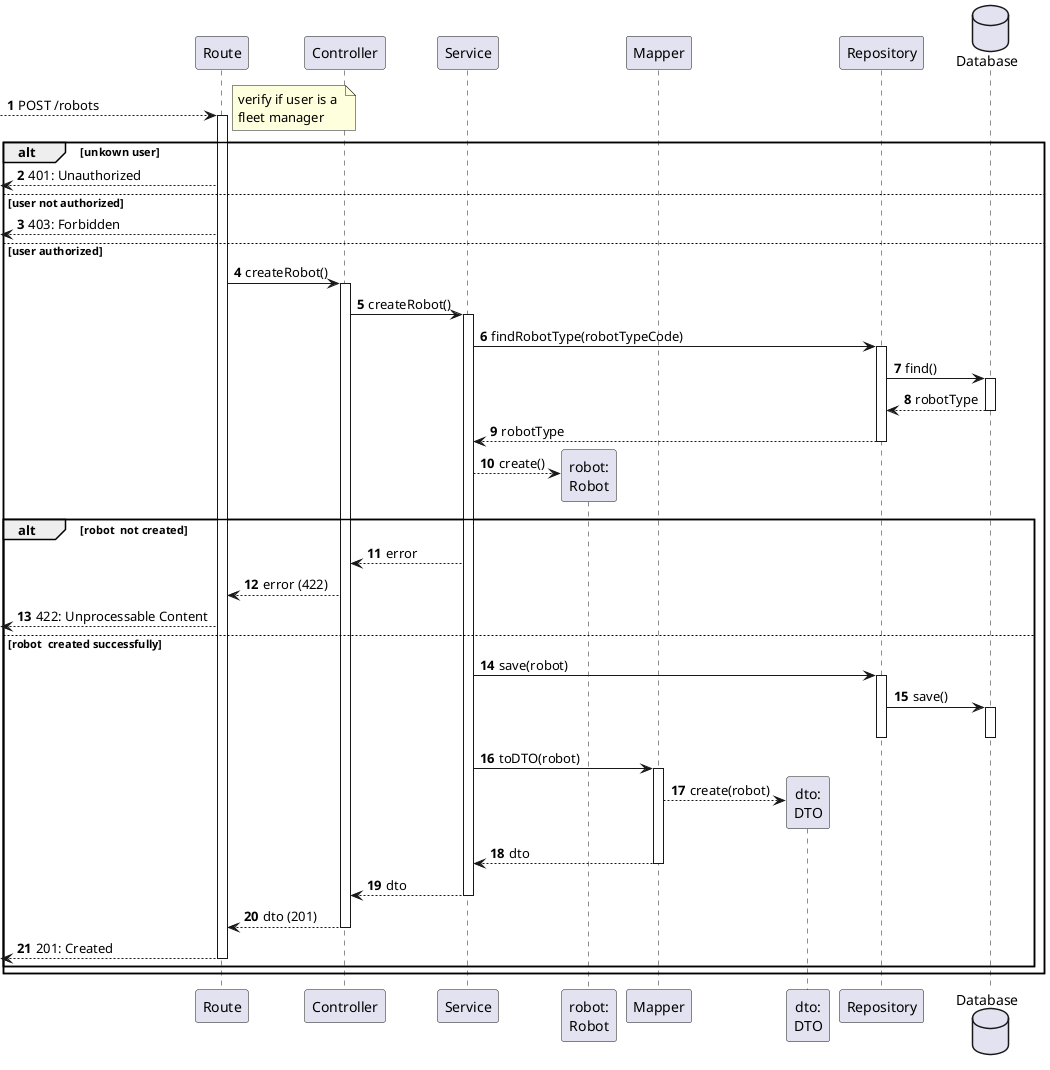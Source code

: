 @startuml
autonumber

participant "Route" as r
participant "Controller" as ctrl
participant "Service" as svc

participant "robot:\nRobot" as b
participant "Mapper" as map
participant "dto:\nDTO" as dto
participant "Repository" as repo

database "Database" as db

[--> r : POST /robots
activate r
    note right : verify if user is a \nfleet manager
    alt unkown user
        [<-- r : 401: Unauthorized
    else user not authorized
        [<-- r : 403: Forbidden
    else user authorized

    r -> ctrl : createRobot()
    activate ctrl
        ctrl -> svc : createRobot()
        activate svc
            svc -> repo : findRobotType(robotTypeCode)
            activate repo
                repo -> db : find()
                activate db
                    db --> repo : robotType
                deactivate db
                repo --> svc : robotType
            deactivate repo

            svc --> b ** : create()
            ' activate b
            ' deactivate b

            alt robot  not created
                svc --> ctrl : error
                ctrl --> r : error (422)
                [<-- r : 422: Unprocessable Content
            else robot  created successfully
            svc -> repo : save(robot)
            activate repo
                repo -> db : save()
                activate db
                deactivate db
            deactivate repo

            svc -> map : toDTO(robot)
            activate map
                map --> dto **: create(robot)

                ' activate dto
                ' deactivate dto

                map --> svc : dto
            deactivate map

            svc --> ctrl : dto
        deactivate svc

        ctrl --> r : dto (201)
    deactivate ctrl
    [<-- r: 201: Created
deactivate r

end
end

@enduml
